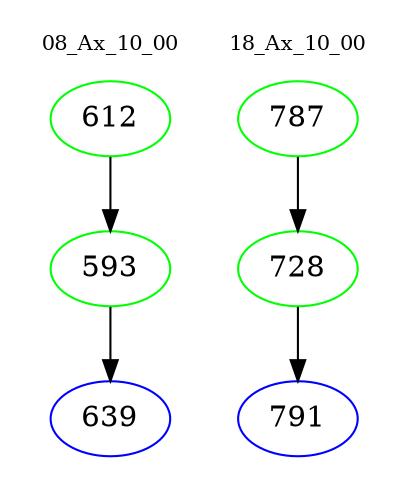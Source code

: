 digraph{
subgraph cluster_0 {
color = white
label = "08_Ax_10_00";
fontsize=10;
T0_612 [label="612", color="green"]
T0_612 -> T0_593 [color="black"]
T0_593 [label="593", color="green"]
T0_593 -> T0_639 [color="black"]
T0_639 [label="639", color="blue"]
}
subgraph cluster_1 {
color = white
label = "18_Ax_10_00";
fontsize=10;
T1_787 [label="787", color="green"]
T1_787 -> T1_728 [color="black"]
T1_728 [label="728", color="green"]
T1_728 -> T1_791 [color="black"]
T1_791 [label="791", color="blue"]
}
}
